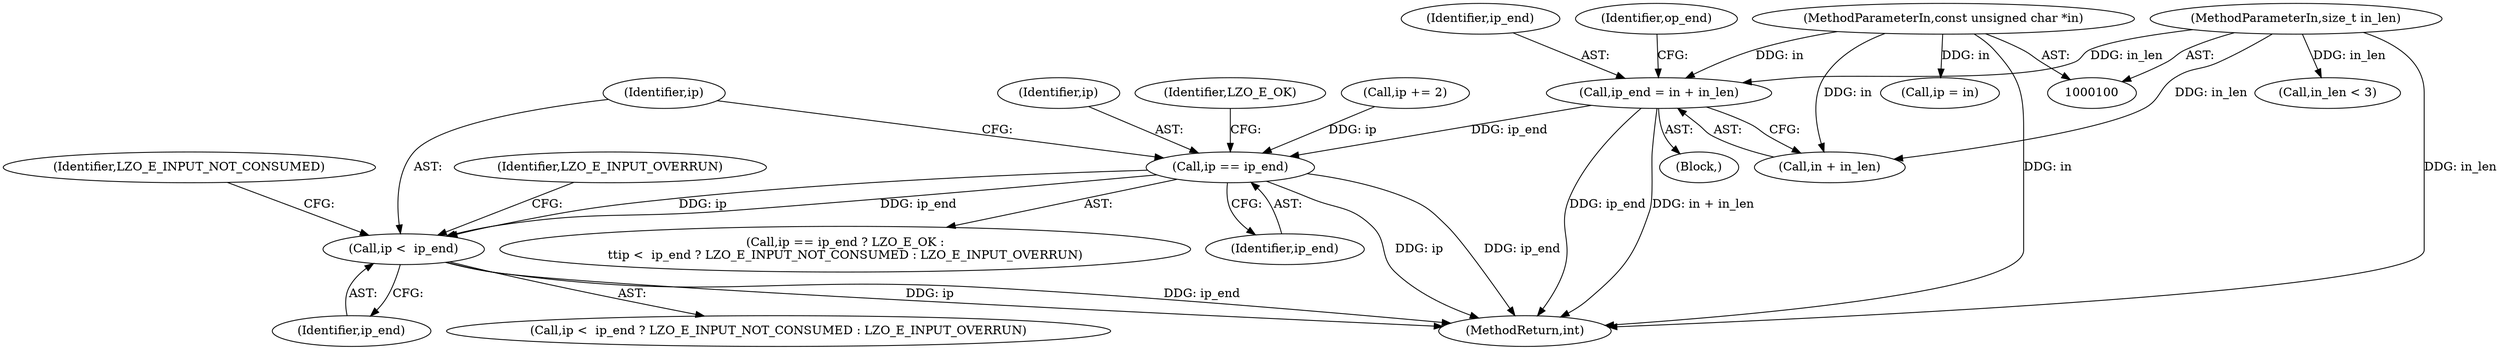 digraph "0_linux_206a81c18401c0cde6e579164f752c4b147324ce@integer" {
"1000115" [label="(Call,ip_end = in + in_len)"];
"1000101" [label="(MethodParameterIn,const unsigned char *in)"];
"1000102" [label="(MethodParameterIn,size_t in_len)"];
"1000728" [label="(Call,ip == ip_end)"];
"1000733" [label="(Call,ip <  ip_end)"];
"1000734" [label="(Identifier,ip)"];
"1000116" [label="(Identifier,ip_end)"];
"1000105" [label="(Block,)"];
"1000129" [label="(Call,ip = in)"];
"1000733" [label="(Call,ip <  ip_end)"];
"1000735" [label="(Identifier,ip_end)"];
"1000102" [label="(MethodParameterIn,size_t in_len)"];
"1000732" [label="(Call,ip <  ip_end ? LZO_E_INPUT_NOT_CONSUMED : LZO_E_INPUT_OVERRUN)"];
"1000134" [label="(Call,in_len < 3)"];
"1000737" [label="(Identifier,LZO_E_INPUT_OVERRUN)"];
"1000727" [label="(Call,ip == ip_end ? LZO_E_OK :\n\t\tip <  ip_end ? LZO_E_INPUT_NOT_CONSUMED : LZO_E_INPUT_OVERRUN)"];
"1000728" [label="(Call,ip == ip_end)"];
"1000101" [label="(MethodParameterIn,const unsigned char *in)"];
"1000117" [label="(Call,in + in_len)"];
"1000736" [label="(Identifier,LZO_E_INPUT_NOT_CONSUMED)"];
"1000115" [label="(Call,ip_end = in + in_len)"];
"1000729" [label="(Identifier,ip)"];
"1000731" [label="(Identifier,LZO_E_OK)"];
"1000765" [label="(MethodReturn,int)"];
"1000730" [label="(Identifier,ip_end)"];
"1000121" [label="(Identifier,op_end)"];
"1000526" [label="(Call,ip += 2)"];
"1000115" -> "1000105"  [label="AST: "];
"1000115" -> "1000117"  [label="CFG: "];
"1000116" -> "1000115"  [label="AST: "];
"1000117" -> "1000115"  [label="AST: "];
"1000121" -> "1000115"  [label="CFG: "];
"1000115" -> "1000765"  [label="DDG: in + in_len"];
"1000115" -> "1000765"  [label="DDG: ip_end"];
"1000101" -> "1000115"  [label="DDG: in"];
"1000102" -> "1000115"  [label="DDG: in_len"];
"1000115" -> "1000728"  [label="DDG: ip_end"];
"1000101" -> "1000100"  [label="AST: "];
"1000101" -> "1000765"  [label="DDG: in"];
"1000101" -> "1000117"  [label="DDG: in"];
"1000101" -> "1000129"  [label="DDG: in"];
"1000102" -> "1000100"  [label="AST: "];
"1000102" -> "1000765"  [label="DDG: in_len"];
"1000102" -> "1000117"  [label="DDG: in_len"];
"1000102" -> "1000134"  [label="DDG: in_len"];
"1000728" -> "1000727"  [label="AST: "];
"1000728" -> "1000730"  [label="CFG: "];
"1000729" -> "1000728"  [label="AST: "];
"1000730" -> "1000728"  [label="AST: "];
"1000731" -> "1000728"  [label="CFG: "];
"1000734" -> "1000728"  [label="CFG: "];
"1000728" -> "1000765"  [label="DDG: ip_end"];
"1000728" -> "1000765"  [label="DDG: ip"];
"1000526" -> "1000728"  [label="DDG: ip"];
"1000728" -> "1000733"  [label="DDG: ip"];
"1000728" -> "1000733"  [label="DDG: ip_end"];
"1000733" -> "1000732"  [label="AST: "];
"1000733" -> "1000735"  [label="CFG: "];
"1000734" -> "1000733"  [label="AST: "];
"1000735" -> "1000733"  [label="AST: "];
"1000736" -> "1000733"  [label="CFG: "];
"1000737" -> "1000733"  [label="CFG: "];
"1000733" -> "1000765"  [label="DDG: ip_end"];
"1000733" -> "1000765"  [label="DDG: ip"];
}
